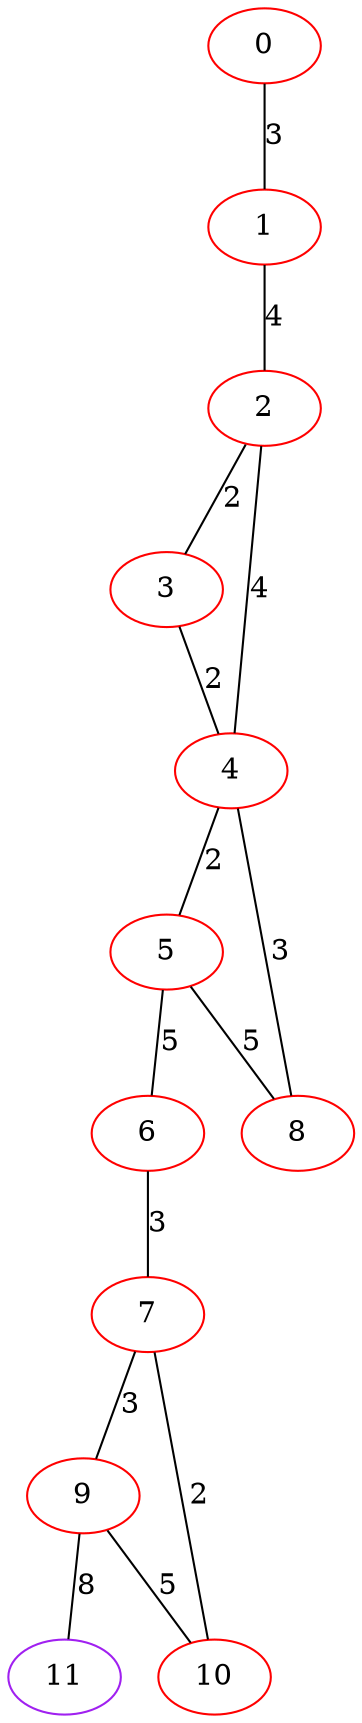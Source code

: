 graph "" {
0 [color=red, weight=1];
1 [color=red, weight=1];
2 [color=red, weight=1];
3 [color=red, weight=1];
4 [color=red, weight=1];
5 [color=red, weight=1];
6 [color=red, weight=1];
7 [color=red, weight=1];
8 [color=red, weight=1];
9 [color=red, weight=1];
10 [color=red, weight=1];
11 [color=purple, weight=4];
0 -- 1  [key=0, label=3];
1 -- 2  [key=0, label=4];
2 -- 3  [key=0, label=2];
2 -- 4  [key=0, label=4];
3 -- 4  [key=0, label=2];
4 -- 8  [key=0, label=3];
4 -- 5  [key=0, label=2];
5 -- 8  [key=0, label=5];
5 -- 6  [key=0, label=5];
6 -- 7  [key=0, label=3];
7 -- 9  [key=0, label=3];
7 -- 10  [key=0, label=2];
9 -- 10  [key=0, label=5];
9 -- 11  [key=0, label=8];
}
